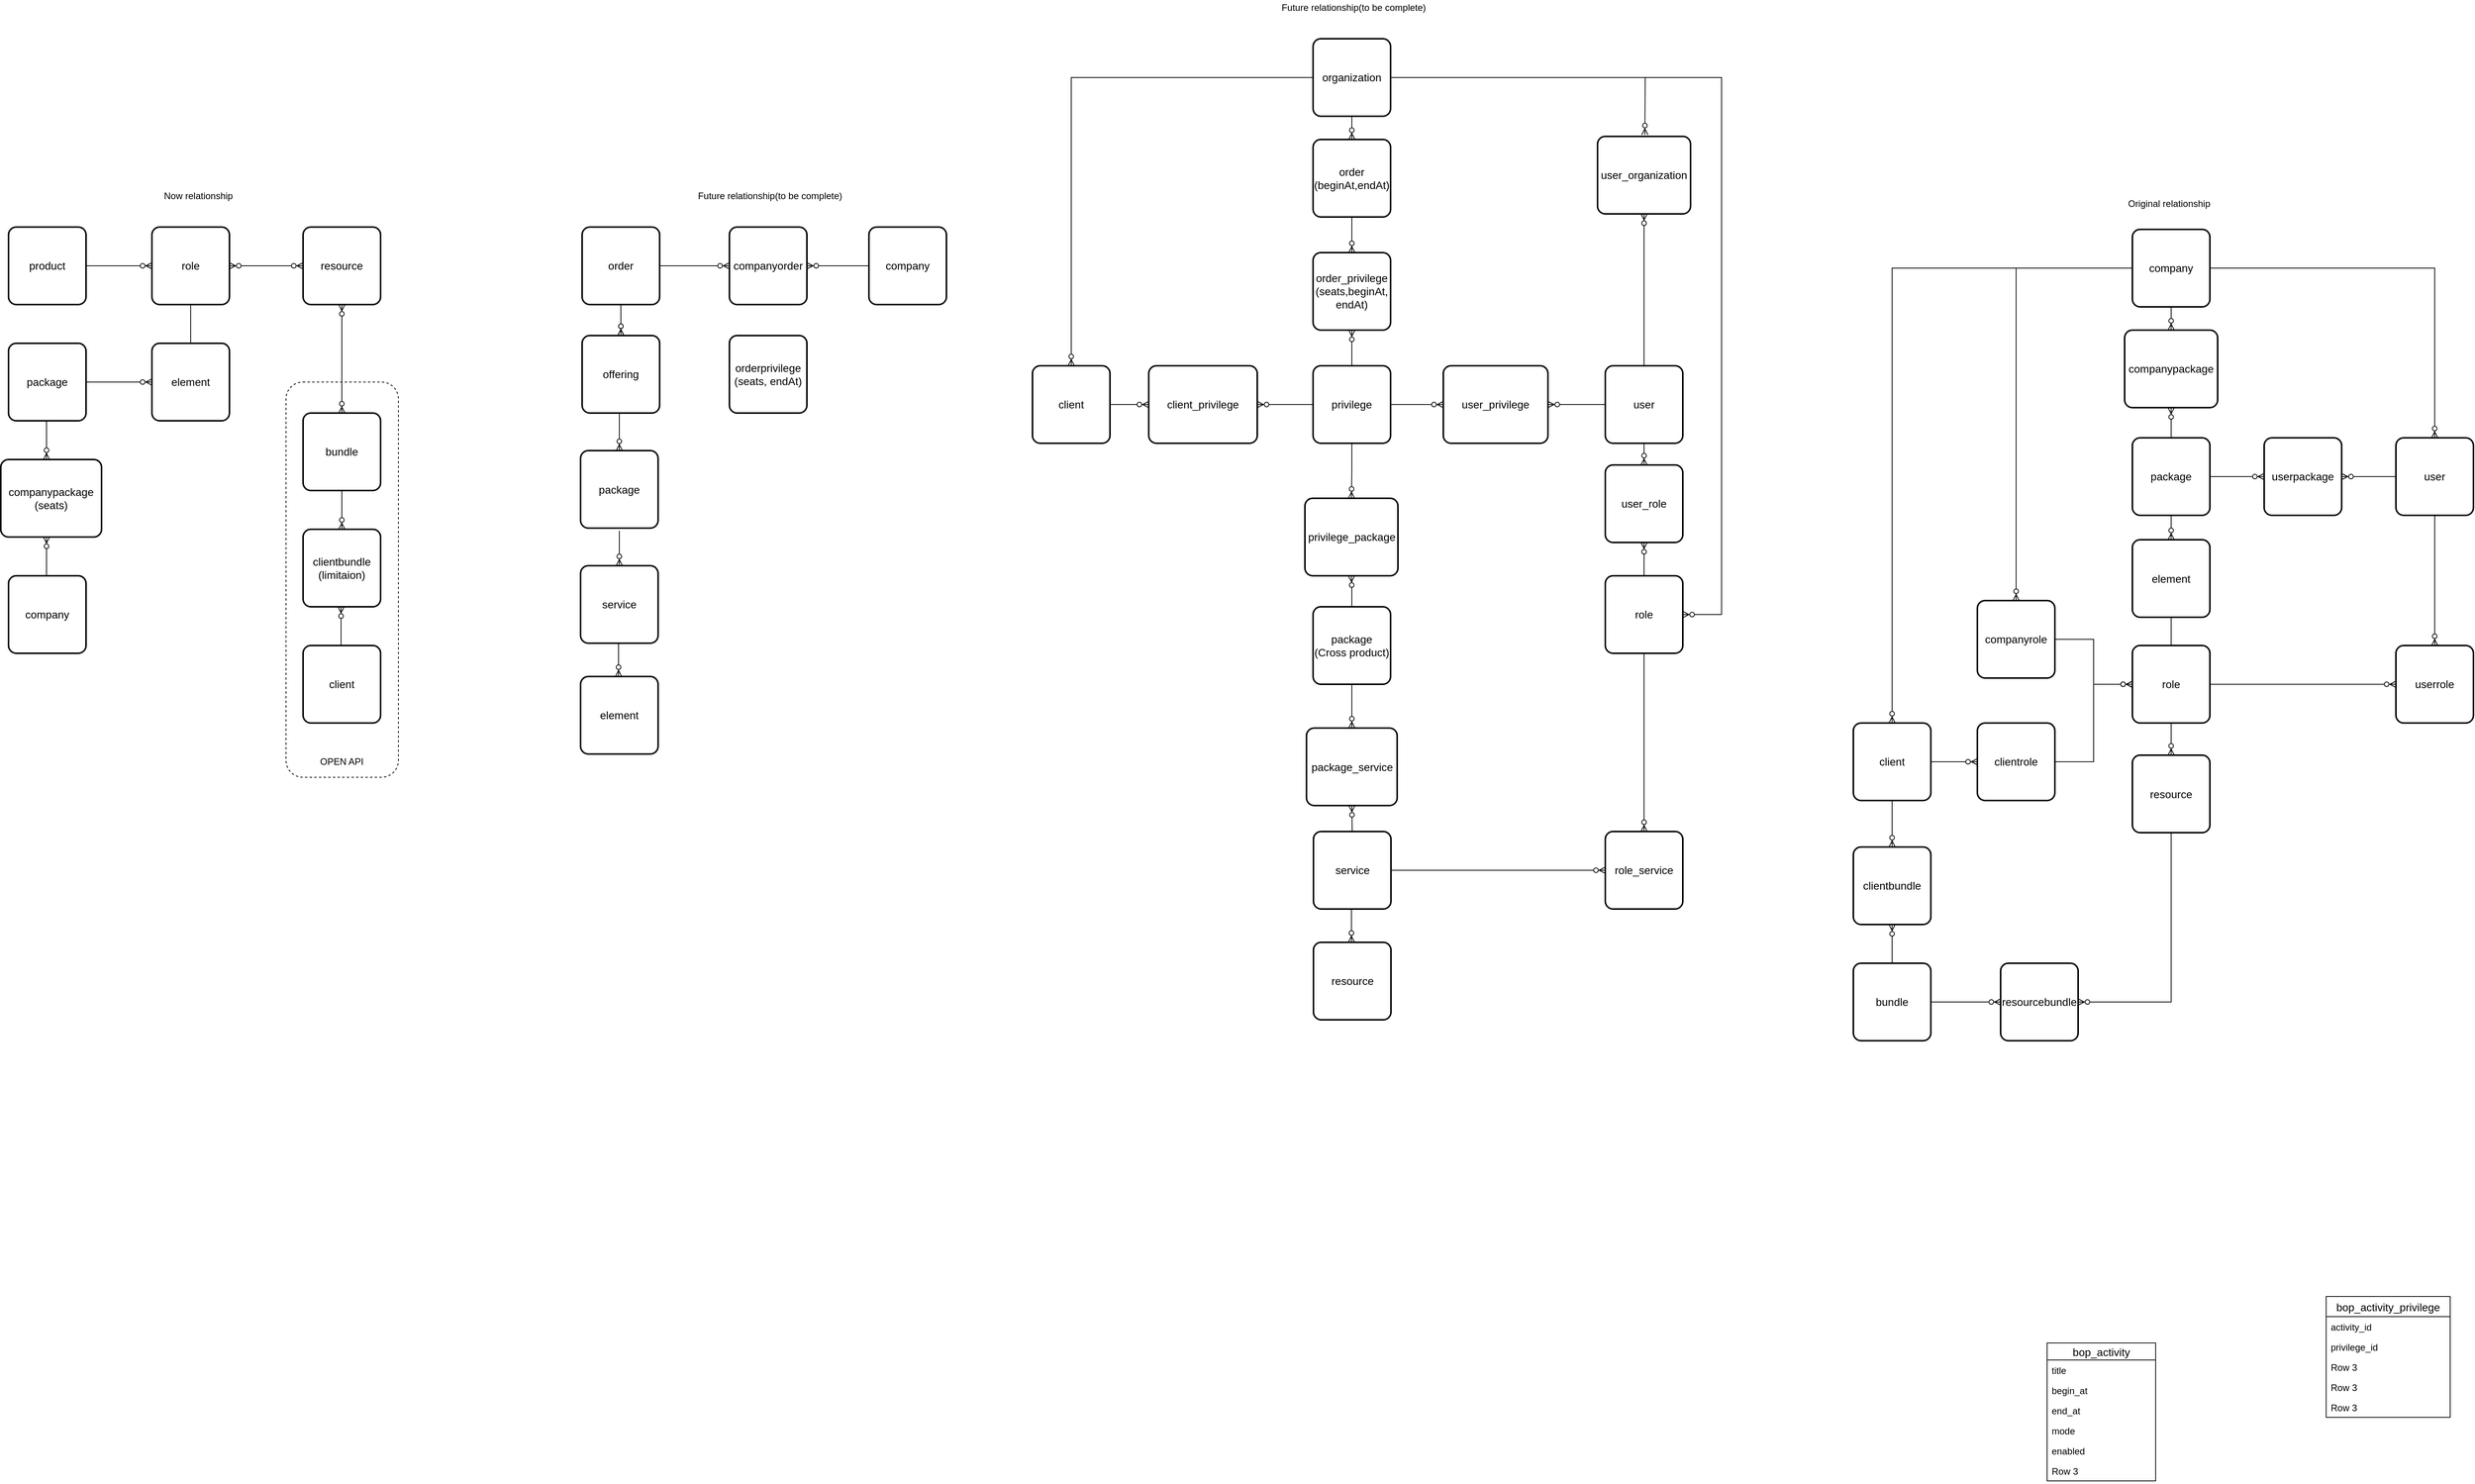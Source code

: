 <mxfile version="13.1.12" type="github">
  <diagram id="8rNjCtrvhXQfWSVZfF7X" name="Page-1">
    <mxGraphModel dx="1319" dy="1915" grid="1" gridSize="10" guides="1" tooltips="1" connect="1" arrows="1" fold="1" page="1" pageScale="1" pageWidth="850" pageHeight="1100" math="0" shadow="0">
      <root>
        <mxCell id="0" />
        <mxCell id="1" parent="0" />
        <mxCell id="m2EdKk_1sG6vqFNajFpE-1" value="product" style="strokeWidth=2;rounded=1;arcSize=10;whiteSpace=wrap;html=1;align=center;fontSize=14;" parent="1" vertex="1">
          <mxGeometry x="240" y="130" width="100" height="100" as="geometry" />
        </mxCell>
        <mxCell id="m2EdKk_1sG6vqFNajFpE-2" value="role" style="strokeWidth=2;rounded=1;arcSize=10;whiteSpace=wrap;html=1;align=center;fontSize=14;" parent="1" vertex="1">
          <mxGeometry x="425" y="130" width="100" height="100" as="geometry" />
        </mxCell>
        <mxCell id="m2EdKk_1sG6vqFNajFpE-3" value="resource" style="strokeWidth=2;rounded=1;arcSize=10;whiteSpace=wrap;html=1;align=center;fontSize=14;" parent="1" vertex="1">
          <mxGeometry x="620" y="130" width="100" height="100" as="geometry" />
        </mxCell>
        <mxCell id="m2EdKk_1sG6vqFNajFpE-4" value="package" style="strokeWidth=2;rounded=1;arcSize=10;whiteSpace=wrap;html=1;align=center;fontSize=14;" parent="1" vertex="1">
          <mxGeometry x="240" y="280" width="100" height="100" as="geometry" />
        </mxCell>
        <mxCell id="m2EdKk_1sG6vqFNajFpE-5" value="element" style="strokeWidth=2;rounded=1;arcSize=10;whiteSpace=wrap;html=1;align=center;fontSize=14;" parent="1" vertex="1">
          <mxGeometry x="425" y="280" width="100" height="100" as="geometry" />
        </mxCell>
        <mxCell id="m2EdKk_1sG6vqFNajFpE-7" value="" style="edgeStyle=entityRelationEdgeStyle;fontSize=12;html=1;endArrow=ERzeroToMany;endFill=1;exitX=1;exitY=0.5;exitDx=0;exitDy=0;entryX=0;entryY=0.5;entryDx=0;entryDy=0;" parent="1" source="m2EdKk_1sG6vqFNajFpE-1" target="m2EdKk_1sG6vqFNajFpE-2" edge="1">
          <mxGeometry width="100" height="100" relative="1" as="geometry">
            <mxPoint x="350" y="320" as="sourcePoint" />
            <mxPoint x="450" y="220" as="targetPoint" />
          </mxGeometry>
        </mxCell>
        <mxCell id="m2EdKk_1sG6vqFNajFpE-9" value="" style="edgeStyle=entityRelationEdgeStyle;fontSize=12;html=1;endArrow=ERzeroToMany;endFill=1;startArrow=ERzeroToMany;entryX=0;entryY=0.5;entryDx=0;entryDy=0;exitX=1;exitY=0.5;exitDx=0;exitDy=0;" parent="1" source="m2EdKk_1sG6vqFNajFpE-2" target="m2EdKk_1sG6vqFNajFpE-3" edge="1">
          <mxGeometry width="100" height="100" relative="1" as="geometry">
            <mxPoint x="500" y="250" as="sourcePoint" />
            <mxPoint x="600" y="150" as="targetPoint" />
          </mxGeometry>
        </mxCell>
        <mxCell id="m2EdKk_1sG6vqFNajFpE-11" value="" style="endArrow=none;html=1;entryX=0.5;entryY=1;entryDx=0;entryDy=0;exitX=0.5;exitY=0;exitDx=0;exitDy=0;" parent="1" source="m2EdKk_1sG6vqFNajFpE-5" target="m2EdKk_1sG6vqFNajFpE-2" edge="1">
          <mxGeometry width="50" height="50" relative="1" as="geometry">
            <mxPoint x="510" y="590" as="sourcePoint" />
            <mxPoint x="560" y="540" as="targetPoint" />
          </mxGeometry>
        </mxCell>
        <mxCell id="m2EdKk_1sG6vqFNajFpE-12" value="" style="edgeStyle=entityRelationEdgeStyle;fontSize=12;html=1;endArrow=ERzeroToMany;endFill=1;entryX=0;entryY=0.5;entryDx=0;entryDy=0;" parent="1" source="m2EdKk_1sG6vqFNajFpE-4" target="m2EdKk_1sG6vqFNajFpE-5" edge="1">
          <mxGeometry width="100" height="100" relative="1" as="geometry">
            <mxPoint x="240" y="500" as="sourcePoint" />
            <mxPoint x="340" y="400" as="targetPoint" />
          </mxGeometry>
        </mxCell>
        <mxCell id="m2EdKk_1sG6vqFNajFpE-13" value="bundle" style="strokeWidth=2;rounded=1;arcSize=10;whiteSpace=wrap;html=1;align=center;fontSize=14;" parent="1" vertex="1">
          <mxGeometry x="620" y="370" width="100" height="100" as="geometry" />
        </mxCell>
        <mxCell id="m2EdKk_1sG6vqFNajFpE-15" value="clientbundle&lt;br&gt;(limitaion)" style="strokeWidth=2;rounded=1;arcSize=10;whiteSpace=wrap;html=1;align=center;fontSize=14;" parent="1" vertex="1">
          <mxGeometry x="620" y="520" width="100" height="100" as="geometry" />
        </mxCell>
        <mxCell id="m2EdKk_1sG6vqFNajFpE-17" value="" style="endArrow=ERzeroToMany;startArrow=ERzeroToMany;endFill=1;startFill=1;html=1;strokeColor=#000000;exitX=0.5;exitY=1;exitDx=0;exitDy=0;entryX=0.5;entryY=0;entryDx=0;entryDy=0;" parent="1" source="m2EdKk_1sG6vqFNajFpE-3" target="m2EdKk_1sG6vqFNajFpE-13" edge="1">
          <mxGeometry width="160" relative="1" as="geometry">
            <mxPoint x="730" y="230" as="sourcePoint" />
            <mxPoint x="780" y="300" as="targetPoint" />
          </mxGeometry>
        </mxCell>
        <mxCell id="m2EdKk_1sG6vqFNajFpE-18" value="" style="endArrow=ERzeroToMany;startArrow=none;endFill=1;startFill=0;html=1;strokeColor=#000000;exitX=0.5;exitY=1;exitDx=0;exitDy=0;entryX=0.5;entryY=0;entryDx=0;entryDy=0;" parent="1" edge="1">
          <mxGeometry width="160" relative="1" as="geometry">
            <mxPoint x="670" y="470" as="sourcePoint" />
            <mxPoint x="670" y="520" as="targetPoint" />
          </mxGeometry>
        </mxCell>
        <mxCell id="m2EdKk_1sG6vqFNajFpE-19" value="client" style="strokeWidth=2;rounded=1;arcSize=10;whiteSpace=wrap;html=1;align=center;fontSize=14;" parent="1" vertex="1">
          <mxGeometry x="620" y="670" width="100" height="100" as="geometry" />
        </mxCell>
        <mxCell id="m2EdKk_1sG6vqFNajFpE-21" value="" style="endArrow=none;startArrow=ERzeroToMany;endFill=0;startFill=1;html=1;strokeColor=#000000;exitX=0.5;exitY=1;exitDx=0;exitDy=0;entryX=0.5;entryY=0;entryDx=0;entryDy=0;" parent="1" edge="1">
          <mxGeometry width="160" relative="1" as="geometry">
            <mxPoint x="669" y="620" as="sourcePoint" />
            <mxPoint x="669" y="670" as="targetPoint" />
          </mxGeometry>
        </mxCell>
        <mxCell id="m2EdKk_1sG6vqFNajFpE-22" value="company&lt;br&gt;" style="strokeWidth=2;rounded=1;arcSize=10;whiteSpace=wrap;html=1;align=center;fontSize=14;" parent="1" vertex="1">
          <mxGeometry x="240" y="580" width="100" height="100" as="geometry" />
        </mxCell>
        <mxCell id="m2EdKk_1sG6vqFNajFpE-23" value="companypackage&lt;br&gt;(seats)" style="strokeWidth=2;rounded=1;arcSize=10;whiteSpace=wrap;html=1;align=center;fontSize=14;" parent="1" vertex="1">
          <mxGeometry x="230" y="430" width="130" height="100" as="geometry" />
        </mxCell>
        <mxCell id="m2EdKk_1sG6vqFNajFpE-27" value="" style="endArrow=ERzeroToMany;startArrow=none;endFill=1;startFill=0;html=1;strokeColor=#000000;exitX=0.5;exitY=1;exitDx=0;exitDy=0;entryX=0.5;entryY=0;entryDx=0;entryDy=0;" parent="1" edge="1">
          <mxGeometry width="160" relative="1" as="geometry">
            <mxPoint x="289" y="380" as="sourcePoint" />
            <mxPoint x="289" y="430" as="targetPoint" />
          </mxGeometry>
        </mxCell>
        <mxCell id="m2EdKk_1sG6vqFNajFpE-28" value="" style="endArrow=none;startArrow=ERzeroToMany;endFill=0;startFill=1;html=1;strokeColor=#000000;exitX=0.5;exitY=1;exitDx=0;exitDy=0;entryX=0.5;entryY=0;entryDx=0;entryDy=0;" parent="1" edge="1">
          <mxGeometry width="160" relative="1" as="geometry">
            <mxPoint x="289" y="530" as="sourcePoint" />
            <mxPoint x="289" y="580" as="targetPoint" />
          </mxGeometry>
        </mxCell>
        <mxCell id="m2EdKk_1sG6vqFNajFpE-29" value="" style="rounded=1;whiteSpace=wrap;html=1;dashed=1;fillColor=none;" parent="1" vertex="1">
          <mxGeometry x="598" y="330" width="145" height="510" as="geometry" />
        </mxCell>
        <mxCell id="m2EdKk_1sG6vqFNajFpE-30" value="OPEN API" style="text;html=1;strokeColor=none;fillColor=none;align=center;verticalAlign=middle;whiteSpace=wrap;rounded=0;dashed=1;" parent="1" vertex="1">
          <mxGeometry x="630" y="810" width="80" height="20" as="geometry" />
        </mxCell>
        <mxCell id="m2EdKk_1sG6vqFNajFpE-31" value="order" style="strokeWidth=2;rounded=1;arcSize=10;whiteSpace=wrap;html=1;align=center;fontSize=14;fillColor=none;" parent="1" vertex="1">
          <mxGeometry x="980" y="130" width="100" height="100" as="geometry" />
        </mxCell>
        <mxCell id="m2EdKk_1sG6vqFNajFpE-39" value="" style="edgeStyle=orthogonalEdgeStyle;rounded=1;orthogonalLoop=1;jettySize=auto;html=1;startArrow=ERzeroToMany;startFill=1;endArrow=none;endFill=0;targetPerimeterSpacing=0;strokeColor=#000000;" parent="1" source="m2EdKk_1sG6vqFNajFpE-32" target="m2EdKk_1sG6vqFNajFpE-31" edge="1">
          <mxGeometry relative="1" as="geometry" />
        </mxCell>
        <mxCell id="m2EdKk_1sG6vqFNajFpE-32" value="offering" style="strokeWidth=2;rounded=1;arcSize=10;whiteSpace=wrap;html=1;align=center;fontSize=14;fillColor=none;" parent="1" vertex="1">
          <mxGeometry x="980" y="270" width="100" height="100" as="geometry" />
        </mxCell>
        <mxCell id="m2EdKk_1sG6vqFNajFpE-33" value="package" style="strokeWidth=2;rounded=1;arcSize=10;whiteSpace=wrap;html=1;align=center;fontSize=14;fillColor=none;" parent="1" vertex="1">
          <mxGeometry x="978" y="418.5" width="100" height="100" as="geometry" />
        </mxCell>
        <mxCell id="m2EdKk_1sG6vqFNajFpE-34" value="service" style="strokeWidth=2;rounded=1;arcSize=10;whiteSpace=wrap;html=1;align=center;fontSize=14;fillColor=none;" parent="1" vertex="1">
          <mxGeometry x="978" y="567" width="100" height="100" as="geometry" />
        </mxCell>
        <mxCell id="m2EdKk_1sG6vqFNajFpE-35" value="element" style="strokeWidth=2;rounded=1;arcSize=10;whiteSpace=wrap;html=1;align=center;fontSize=14;fillColor=none;" parent="1" vertex="1">
          <mxGeometry x="978" y="710" width="100" height="100" as="geometry" />
        </mxCell>
        <mxCell id="m2EdKk_1sG6vqFNajFpE-38" value="" style="endArrow=ERzeroToMany;startArrow=none;endFill=1;startFill=0;html=1;strokeColor=#000000;exitX=0.5;exitY=1;exitDx=0;exitDy=0;" parent="1" edge="1">
          <mxGeometry width="160" relative="1" as="geometry">
            <mxPoint x="1030" y="230" as="sourcePoint" />
            <mxPoint x="1030" y="270" as="targetPoint" />
          </mxGeometry>
        </mxCell>
        <mxCell id="m2EdKk_1sG6vqFNajFpE-42" value="" style="endArrow=ERzeroToMany;startArrow=none;endFill=1;startFill=0;html=1;strokeColor=#000000;entryX=0.5;entryY=0;entryDx=0;entryDy=0;" parent="1" target="m2EdKk_1sG6vqFNajFpE-34" edge="1">
          <mxGeometry width="160" relative="1" as="geometry">
            <mxPoint x="1028" y="522" as="sourcePoint" />
            <mxPoint x="1027" y="562" as="targetPoint" />
          </mxGeometry>
        </mxCell>
        <mxCell id="m2EdKk_1sG6vqFNajFpE-43" value="" style="endArrow=ERzeroToMany;startArrow=none;endFill=1;startFill=0;html=1;strokeColor=#000000;exitX=0.5;exitY=1;exitDx=0;exitDy=0;" parent="1" edge="1">
          <mxGeometry width="160" relative="1" as="geometry">
            <mxPoint x="1027" y="667" as="sourcePoint" />
            <mxPoint x="1027" y="710" as="targetPoint" />
          </mxGeometry>
        </mxCell>
        <mxCell id="m2EdKk_1sG6vqFNajFpE-45" value="" style="endArrow=ERzeroToMany;startArrow=none;endFill=1;startFill=0;html=1;strokeColor=#000000;entryX=0.5;entryY=0;entryDx=0;entryDy=0;" parent="1" target="m2EdKk_1sG6vqFNajFpE-33" edge="1">
          <mxGeometry width="160" relative="1" as="geometry">
            <mxPoint x="1028" y="370" as="sourcePoint" />
            <mxPoint x="1028" y="413" as="targetPoint" />
          </mxGeometry>
        </mxCell>
        <mxCell id="m2EdKk_1sG6vqFNajFpE-48" value="companyorder" style="strokeWidth=2;rounded=1;arcSize=10;whiteSpace=wrap;html=1;align=center;fontSize=14;fillColor=none;" parent="1" vertex="1">
          <mxGeometry x="1170" y="130" width="100" height="100" as="geometry" />
        </mxCell>
        <mxCell id="m2EdKk_1sG6vqFNajFpE-49" value="company" style="strokeWidth=2;rounded=1;arcSize=10;whiteSpace=wrap;html=1;align=center;fontSize=14;fillColor=none;" parent="1" vertex="1">
          <mxGeometry x="1350" y="130" width="100" height="100" as="geometry" />
        </mxCell>
        <mxCell id="m2EdKk_1sG6vqFNajFpE-50" value="" style="endArrow=ERzeroToMany;startArrow=none;endFill=1;startFill=0;html=1;strokeColor=#000000;exitX=1;exitY=0.5;exitDx=0;exitDy=0;entryX=0;entryY=0.5;entryDx=0;entryDy=0;" parent="1" source="m2EdKk_1sG6vqFNajFpE-31" target="m2EdKk_1sG6vqFNajFpE-48" edge="1">
          <mxGeometry width="160" relative="1" as="geometry">
            <mxPoint x="1341" y="320" as="sourcePoint" />
            <mxPoint x="1110" y="492" as="targetPoint" />
          </mxGeometry>
        </mxCell>
        <mxCell id="m2EdKk_1sG6vqFNajFpE-51" value="" style="endArrow=ERzeroToMany;startArrow=none;endFill=1;startFill=0;html=1;strokeColor=#000000;exitX=0;exitY=0.5;exitDx=0;exitDy=0;entryX=1;entryY=0.5;entryDx=0;entryDy=0;" parent="1" source="m2EdKk_1sG6vqFNajFpE-49" target="m2EdKk_1sG6vqFNajFpE-48" edge="1">
          <mxGeometry width="160" relative="1" as="geometry">
            <mxPoint x="1290" y="459.5" as="sourcePoint" />
            <mxPoint x="1380" y="459.5" as="targetPoint" />
          </mxGeometry>
        </mxCell>
        <mxCell id="m2EdKk_1sG6vqFNajFpE-52" value="Now relationship" style="text;html=1;strokeColor=none;fillColor=none;align=center;verticalAlign=middle;whiteSpace=wrap;rounded=0;" parent="1" vertex="1">
          <mxGeometry x="420" y="80" width="130" height="20" as="geometry" />
        </mxCell>
        <mxCell id="m2EdKk_1sG6vqFNajFpE-53" value="Future relationship(to be complete)" style="text;html=1;strokeColor=none;fillColor=none;align=center;verticalAlign=middle;whiteSpace=wrap;rounded=0;" parent="1" vertex="1">
          <mxGeometry x="1105" y="80" width="235" height="20" as="geometry" />
        </mxCell>
        <mxCell id="A9rB61Dz418jgx0-4OUK-3" style="edgeStyle=orthogonalEdgeStyle;rounded=0;orthogonalLoop=1;jettySize=auto;html=1;exitX=0.5;exitY=1;exitDx=0;exitDy=0;entryX=0.5;entryY=0;entryDx=0;entryDy=0;endArrow=ERzeroToMany;endFill=1;" parent="1" source="nTx4LBWtkfxXUajb-I4Q-1" target="A9rB61Dz418jgx0-4OUK-1" edge="1">
          <mxGeometry relative="1" as="geometry" />
        </mxCell>
        <mxCell id="nTx4LBWtkfxXUajb-I4Q-1" value="order&lt;br&gt;(beginAt,endAt)" style="strokeWidth=2;rounded=1;arcSize=10;whiteSpace=wrap;html=1;align=center;fontSize=14;fillColor=none;" parent="1" vertex="1">
          <mxGeometry x="1923" y="17" width="100" height="100" as="geometry" />
        </mxCell>
        <mxCell id="nTx4LBWtkfxXUajb-I4Q-108" style="edgeStyle=orthogonalEdgeStyle;rounded=0;orthogonalLoop=1;jettySize=auto;html=1;exitX=0.5;exitY=1;exitDx=0;exitDy=0;entryX=0.5;entryY=0;entryDx=0;entryDy=0;startArrow=none;startFill=0;endArrow=ERzeroToMany;endFill=1;" parent="1" source="nTx4LBWtkfxXUajb-I4Q-4" target="nTx4LBWtkfxXUajb-I4Q-107" edge="1">
          <mxGeometry relative="1" as="geometry" />
        </mxCell>
        <mxCell id="QVCSUbapaMseon203eYd-3" style="edgeStyle=orthogonalEdgeStyle;rounded=0;orthogonalLoop=1;jettySize=auto;html=1;exitX=0.5;exitY=0;exitDx=0;exitDy=0;entryX=0.5;entryY=1;entryDx=0;entryDy=0;endArrow=ERzeroToMany;endFill=1;" parent="1" source="nTx4LBWtkfxXUajb-I4Q-4" target="QVCSUbapaMseon203eYd-1" edge="1">
          <mxGeometry relative="1" as="geometry" />
        </mxCell>
        <mxCell id="nTx4LBWtkfxXUajb-I4Q-4" value="package&lt;br&gt;(Cross product)" style="strokeWidth=2;rounded=1;arcSize=10;whiteSpace=wrap;html=1;align=center;fontSize=14;fillColor=none;" parent="1" vertex="1">
          <mxGeometry x="1923" y="620" width="100" height="100" as="geometry" />
        </mxCell>
        <mxCell id="nTx4LBWtkfxXUajb-I4Q-98" style="edgeStyle=orthogonalEdgeStyle;rounded=0;orthogonalLoop=1;jettySize=auto;html=1;exitX=1;exitY=0.5;exitDx=0;exitDy=0;entryX=0;entryY=0.5;entryDx=0;entryDy=0;startArrow=none;startFill=0;endArrow=ERzeroToMany;endFill=1;" parent="1" source="nTx4LBWtkfxXUajb-I4Q-5" target="nTx4LBWtkfxXUajb-I4Q-95" edge="1">
          <mxGeometry relative="1" as="geometry" />
        </mxCell>
        <mxCell id="nTx4LBWtkfxXUajb-I4Q-109" style="edgeStyle=orthogonalEdgeStyle;rounded=0;orthogonalLoop=1;jettySize=auto;html=1;exitX=0.5;exitY=0;exitDx=0;exitDy=0;entryX=0.5;entryY=1;entryDx=0;entryDy=0;startArrow=none;startFill=0;endArrow=ERzeroToMany;endFill=1;" parent="1" source="nTx4LBWtkfxXUajb-I4Q-5" target="nTx4LBWtkfxXUajb-I4Q-107" edge="1">
          <mxGeometry relative="1" as="geometry" />
        </mxCell>
        <mxCell id="nTx4LBWtkfxXUajb-I4Q-5" value="service" style="strokeWidth=2;rounded=1;arcSize=10;whiteSpace=wrap;html=1;align=center;fontSize=14;fillColor=none;" parent="1" vertex="1">
          <mxGeometry x="1923.5" y="910" width="100" height="100" as="geometry" />
        </mxCell>
        <mxCell id="nTx4LBWtkfxXUajb-I4Q-6" value="resource" style="strokeWidth=2;rounded=1;arcSize=10;whiteSpace=wrap;html=1;align=center;fontSize=14;fillColor=none;" parent="1" vertex="1">
          <mxGeometry x="1923.5" y="1053" width="100" height="100" as="geometry" />
        </mxCell>
        <mxCell id="nTx4LBWtkfxXUajb-I4Q-9" value="" style="endArrow=ERzeroToMany;startArrow=none;endFill=1;startFill=0;html=1;strokeColor=#000000;exitX=0.5;exitY=1;exitDx=0;exitDy=0;" parent="1" edge="1">
          <mxGeometry width="160" relative="1" as="geometry">
            <mxPoint x="1972.5" y="1010" as="sourcePoint" />
            <mxPoint x="1972.5" y="1053" as="targetPoint" />
          </mxGeometry>
        </mxCell>
        <mxCell id="nTx4LBWtkfxXUajb-I4Q-117" style="edgeStyle=orthogonalEdgeStyle;rounded=0;orthogonalLoop=1;jettySize=auto;html=1;exitX=1;exitY=0.5;exitDx=0;exitDy=0;startArrow=none;startFill=0;endArrow=ERzeroToMany;endFill=1;" parent="1" source="nTx4LBWtkfxXUajb-I4Q-12" edge="1">
          <mxGeometry relative="1" as="geometry">
            <mxPoint x="2351" y="11" as="targetPoint" />
          </mxGeometry>
        </mxCell>
        <mxCell id="nTx4LBWtkfxXUajb-I4Q-118" style="edgeStyle=orthogonalEdgeStyle;rounded=0;orthogonalLoop=1;jettySize=auto;html=1;exitX=1;exitY=0.5;exitDx=0;exitDy=0;entryX=1;entryY=0.5;entryDx=0;entryDy=0;startArrow=none;startFill=0;endArrow=ERzeroToMany;endFill=1;" parent="1" source="nTx4LBWtkfxXUajb-I4Q-12" target="nTx4LBWtkfxXUajb-I4Q-39" edge="1">
          <mxGeometry relative="1" as="geometry">
            <Array as="points">
              <mxPoint x="2450" y="-63" />
              <mxPoint x="2450" y="630" />
            </Array>
          </mxGeometry>
        </mxCell>
        <mxCell id="nTx4LBWtkfxXUajb-I4Q-12" value="organization" style="strokeWidth=2;rounded=1;arcSize=10;whiteSpace=wrap;html=1;align=center;fontSize=14;fillColor=none;" parent="1" vertex="1">
          <mxGeometry x="1923" y="-113" width="100" height="100" as="geometry" />
        </mxCell>
        <mxCell id="nTx4LBWtkfxXUajb-I4Q-15" value="Future relationship(to be complete)" style="text;html=1;strokeColor=none;fillColor=none;align=center;verticalAlign=middle;whiteSpace=wrap;rounded=0;" parent="1" vertex="1">
          <mxGeometry x="1857.5" y="-163" width="235" height="20" as="geometry" />
        </mxCell>
        <mxCell id="nTx4LBWtkfxXUajb-I4Q-16" value="" style="endArrow=ERzeroToMany;startArrow=none;endFill=1;startFill=0;html=1;strokeColor=#000000;exitX=0.5;exitY=1;exitDx=0;exitDy=0;entryX=0.5;entryY=0;entryDx=0;entryDy=0;" parent="1" source="nTx4LBWtkfxXUajb-I4Q-12" target="nTx4LBWtkfxXUajb-I4Q-1" edge="1">
          <mxGeometry width="160" relative="1" as="geometry">
            <mxPoint x="1970" y="97" as="sourcePoint" />
            <mxPoint x="1970" y="157" as="targetPoint" />
          </mxGeometry>
        </mxCell>
        <mxCell id="nTx4LBWtkfxXUajb-I4Q-22" value="user" style="strokeWidth=2;rounded=1;arcSize=10;whiteSpace=wrap;html=1;align=center;fontSize=14;fillColor=none;" parent="1" vertex="1">
          <mxGeometry x="2300" y="309" width="100" height="100" as="geometry" />
        </mxCell>
        <mxCell id="nTx4LBWtkfxXUajb-I4Q-28" style="edgeStyle=orthogonalEdgeStyle;rounded=0;orthogonalLoop=1;jettySize=auto;html=1;exitX=1;exitY=0.5;exitDx=0;exitDy=0;startArrow=ERzeroToMany;startFill=1;endArrow=none;endFill=0;" parent="1" source="nTx4LBWtkfxXUajb-I4Q-23" target="nTx4LBWtkfxXUajb-I4Q-22" edge="1">
          <mxGeometry relative="1" as="geometry" />
        </mxCell>
        <mxCell id="nTx4LBWtkfxXUajb-I4Q-23" value="user_privilege" style="strokeWidth=2;rounded=1;arcSize=10;whiteSpace=wrap;html=1;align=center;fontSize=14;fillColor=none;" parent="1" vertex="1">
          <mxGeometry x="2091" y="309" width="135" height="100" as="geometry" />
        </mxCell>
        <mxCell id="nTx4LBWtkfxXUajb-I4Q-33" style="edgeStyle=orthogonalEdgeStyle;rounded=0;orthogonalLoop=1;jettySize=auto;html=1;exitX=0.5;exitY=1;exitDx=0;exitDy=0;entryX=0.5;entryY=0;entryDx=0;entryDy=0;startArrow=ERzeroToMany;startFill=1;endArrow=none;endFill=0;" parent="1" source="nTx4LBWtkfxXUajb-I4Q-29" target="nTx4LBWtkfxXUajb-I4Q-22" edge="1">
          <mxGeometry relative="1" as="geometry" />
        </mxCell>
        <mxCell id="nTx4LBWtkfxXUajb-I4Q-29" value="user_organization" style="strokeWidth=2;rounded=1;arcSize=10;whiteSpace=wrap;html=1;align=center;fontSize=14;fillColor=none;" parent="1" vertex="1">
          <mxGeometry x="2290" y="13" width="120" height="100" as="geometry" />
        </mxCell>
        <mxCell id="nTx4LBWtkfxXUajb-I4Q-34" style="edgeStyle=orthogonalEdgeStyle;rounded=0;orthogonalLoop=1;jettySize=auto;html=1;exitX=0.5;exitY=0;exitDx=0;exitDy=0;entryX=0;entryY=0.5;entryDx=0;entryDy=0;startArrow=ERzeroToMany;startFill=1;endArrow=none;endFill=0;" parent="1" source="nTx4LBWtkfxXUajb-I4Q-30" target="nTx4LBWtkfxXUajb-I4Q-12" edge="1">
          <mxGeometry relative="1" as="geometry" />
        </mxCell>
        <mxCell id="nTx4LBWtkfxXUajb-I4Q-30" value="client" style="strokeWidth=2;rounded=1;arcSize=10;whiteSpace=wrap;html=1;align=center;fontSize=14;fillColor=none;" parent="1" vertex="1">
          <mxGeometry x="1561" y="309" width="100" height="100" as="geometry" />
        </mxCell>
        <mxCell id="nTx4LBWtkfxXUajb-I4Q-37" style="edgeStyle=orthogonalEdgeStyle;rounded=0;orthogonalLoop=1;jettySize=auto;html=1;exitX=0;exitY=0.5;exitDx=0;exitDy=0;entryX=1;entryY=0.5;entryDx=0;entryDy=0;startArrow=ERzeroToMany;startFill=1;endArrow=none;endFill=0;" parent="1" source="nTx4LBWtkfxXUajb-I4Q-35" target="nTx4LBWtkfxXUajb-I4Q-30" edge="1">
          <mxGeometry relative="1" as="geometry" />
        </mxCell>
        <mxCell id="nTx4LBWtkfxXUajb-I4Q-35" value="client_privilege" style="strokeWidth=2;rounded=1;arcSize=10;whiteSpace=wrap;html=1;align=center;fontSize=14;fillColor=none;" parent="1" vertex="1">
          <mxGeometry x="1711" y="309" width="140" height="100" as="geometry" />
        </mxCell>
        <mxCell id="nTx4LBWtkfxXUajb-I4Q-99" style="edgeStyle=orthogonalEdgeStyle;rounded=0;orthogonalLoop=1;jettySize=auto;html=1;exitX=0.5;exitY=1;exitDx=0;exitDy=0;entryX=0.5;entryY=0;entryDx=0;entryDy=0;startArrow=none;startFill=0;endArrow=ERzeroToMany;endFill=1;" parent="1" source="nTx4LBWtkfxXUajb-I4Q-39" target="nTx4LBWtkfxXUajb-I4Q-95" edge="1">
          <mxGeometry relative="1" as="geometry" />
        </mxCell>
        <mxCell id="nTx4LBWtkfxXUajb-I4Q-39" value="role" style="strokeWidth=2;rounded=1;arcSize=10;whiteSpace=wrap;html=1;align=center;fontSize=14;fillColor=none;" parent="1" vertex="1">
          <mxGeometry x="2300" y="580" width="100" height="100" as="geometry" />
        </mxCell>
        <mxCell id="nTx4LBWtkfxXUajb-I4Q-45" style="edgeStyle=orthogonalEdgeStyle;rounded=0;orthogonalLoop=1;jettySize=auto;html=1;exitX=0.5;exitY=0;exitDx=0;exitDy=0;entryX=0.5;entryY=1;entryDx=0;entryDy=0;startArrow=ERzeroToMany;startFill=1;endArrow=none;endFill=0;" parent="1" source="nTx4LBWtkfxXUajb-I4Q-41" target="nTx4LBWtkfxXUajb-I4Q-22" edge="1">
          <mxGeometry relative="1" as="geometry" />
        </mxCell>
        <mxCell id="nTx4LBWtkfxXUajb-I4Q-46" style="edgeStyle=orthogonalEdgeStyle;rounded=0;orthogonalLoop=1;jettySize=auto;html=1;exitX=0.5;exitY=1;exitDx=0;exitDy=0;startArrow=ERzeroToMany;startFill=1;endArrow=none;endFill=0;" parent="1" source="nTx4LBWtkfxXUajb-I4Q-41" target="nTx4LBWtkfxXUajb-I4Q-39" edge="1">
          <mxGeometry relative="1" as="geometry" />
        </mxCell>
        <mxCell id="nTx4LBWtkfxXUajb-I4Q-41" value="user_role" style="strokeWidth=2;rounded=1;arcSize=10;whiteSpace=wrap;html=1;align=center;fontSize=14;fillColor=none;" parent="1" vertex="1">
          <mxGeometry x="2300" y="437" width="100" height="100" as="geometry" />
        </mxCell>
        <mxCell id="nTx4LBWtkfxXUajb-I4Q-48" value="orderprivilege&lt;br&gt;(seats, endAt)" style="strokeWidth=2;rounded=1;arcSize=10;whiteSpace=wrap;html=1;align=center;fontSize=14;fillColor=none;" parent="1" vertex="1">
          <mxGeometry x="1170" y="270" width="100" height="100" as="geometry" />
        </mxCell>
        <mxCell id="nTx4LBWtkfxXUajb-I4Q-58" style="edgeStyle=orthogonalEdgeStyle;rounded=0;orthogonalLoop=1;jettySize=auto;html=1;exitX=0.5;exitY=0;exitDx=0;exitDy=0;entryX=0.5;entryY=1;entryDx=0;entryDy=0;startArrow=ERzeroToMany;startFill=1;endArrow=none;endFill=0;" parent="1" source="nTx4LBWtkfxXUajb-I4Q-49" target="nTx4LBWtkfxXUajb-I4Q-50" edge="1">
          <mxGeometry relative="1" as="geometry" />
        </mxCell>
        <mxCell id="nTx4LBWtkfxXUajb-I4Q-91" style="edgeStyle=orthogonalEdgeStyle;rounded=0;orthogonalLoop=1;jettySize=auto;html=1;exitX=0.5;exitY=1;exitDx=0;exitDy=0;entryX=1;entryY=0.5;entryDx=0;entryDy=0;startArrow=none;startFill=0;endArrow=ERzeroToMany;endFill=1;" parent="1" source="nTx4LBWtkfxXUajb-I4Q-49" target="nTx4LBWtkfxXUajb-I4Q-89" edge="1">
          <mxGeometry relative="1" as="geometry" />
        </mxCell>
        <mxCell id="nTx4LBWtkfxXUajb-I4Q-49" value="resource" style="strokeWidth=2;rounded=1;arcSize=10;whiteSpace=wrap;html=1;align=center;fontSize=14;fillColor=none;" parent="1" vertex="1">
          <mxGeometry x="2980" y="811.5" width="100" height="100" as="geometry" />
        </mxCell>
        <mxCell id="nTx4LBWtkfxXUajb-I4Q-59" style="edgeStyle=orthogonalEdgeStyle;rounded=0;orthogonalLoop=1;jettySize=auto;html=1;exitX=0.5;exitY=0;exitDx=0;exitDy=0;entryX=0.5;entryY=1;entryDx=0;entryDy=0;startArrow=none;startFill=0;endArrow=none;endFill=0;" parent="1" source="nTx4LBWtkfxXUajb-I4Q-50" target="nTx4LBWtkfxXUajb-I4Q-53" edge="1">
          <mxGeometry relative="1" as="geometry" />
        </mxCell>
        <mxCell id="nTx4LBWtkfxXUajb-I4Q-72" style="edgeStyle=orthogonalEdgeStyle;rounded=0;orthogonalLoop=1;jettySize=auto;html=1;exitX=1;exitY=0.5;exitDx=0;exitDy=0;entryX=0;entryY=0.5;entryDx=0;entryDy=0;startArrow=none;startFill=0;endArrow=ERzeroToMany;endFill=1;" parent="1" source="nTx4LBWtkfxXUajb-I4Q-50" target="nTx4LBWtkfxXUajb-I4Q-67" edge="1">
          <mxGeometry relative="1" as="geometry" />
        </mxCell>
        <mxCell id="nTx4LBWtkfxXUajb-I4Q-50" value="role" style="strokeWidth=2;rounded=1;arcSize=10;whiteSpace=wrap;html=1;align=center;fontSize=14;fillColor=none;" parent="1" vertex="1">
          <mxGeometry x="2980" y="670" width="100" height="100" as="geometry" />
        </mxCell>
        <mxCell id="nTx4LBWtkfxXUajb-I4Q-61" style="edgeStyle=orthogonalEdgeStyle;rounded=0;orthogonalLoop=1;jettySize=auto;html=1;exitX=0.5;exitY=1;exitDx=0;exitDy=0;entryX=0.5;entryY=0;entryDx=0;entryDy=0;startArrow=none;startFill=0;endArrow=ERzeroToMany;endFill=1;" parent="1" source="nTx4LBWtkfxXUajb-I4Q-51" target="nTx4LBWtkfxXUajb-I4Q-56" edge="1">
          <mxGeometry relative="1" as="geometry" />
        </mxCell>
        <mxCell id="nTx4LBWtkfxXUajb-I4Q-68" style="edgeStyle=orthogonalEdgeStyle;rounded=0;orthogonalLoop=1;jettySize=auto;html=1;exitX=1;exitY=0.5;exitDx=0;exitDy=0;entryX=0.5;entryY=0;entryDx=0;entryDy=0;startArrow=none;startFill=0;endArrow=ERzeroToMany;endFill=1;" parent="1" source="nTx4LBWtkfxXUajb-I4Q-51" target="nTx4LBWtkfxXUajb-I4Q-63" edge="1">
          <mxGeometry relative="1" as="geometry" />
        </mxCell>
        <mxCell id="nTx4LBWtkfxXUajb-I4Q-73" style="edgeStyle=orthogonalEdgeStyle;rounded=0;orthogonalLoop=1;jettySize=auto;html=1;exitX=0;exitY=0.5;exitDx=0;exitDy=0;entryX=0.5;entryY=0;entryDx=0;entryDy=0;startArrow=none;startFill=0;endArrow=ERzeroToMany;endFill=1;" parent="1" source="nTx4LBWtkfxXUajb-I4Q-51" target="nTx4LBWtkfxXUajb-I4Q-66" edge="1">
          <mxGeometry relative="1" as="geometry" />
        </mxCell>
        <mxCell id="nTx4LBWtkfxXUajb-I4Q-79" style="edgeStyle=orthogonalEdgeStyle;rounded=0;orthogonalLoop=1;jettySize=auto;html=1;exitX=0;exitY=0.5;exitDx=0;exitDy=0;startArrow=none;startFill=0;endArrow=ERzeroToMany;endFill=1;" parent="1" source="nTx4LBWtkfxXUajb-I4Q-51" target="nTx4LBWtkfxXUajb-I4Q-69" edge="1">
          <mxGeometry relative="1" as="geometry" />
        </mxCell>
        <mxCell id="nTx4LBWtkfxXUajb-I4Q-51" value="company" style="strokeWidth=2;rounded=1;arcSize=10;whiteSpace=wrap;html=1;align=center;fontSize=14;fillColor=none;" parent="1" vertex="1">
          <mxGeometry x="2980" y="133" width="100" height="100" as="geometry" />
        </mxCell>
        <mxCell id="nTx4LBWtkfxXUajb-I4Q-52" value="userpackage" style="strokeWidth=2;rounded=1;arcSize=10;whiteSpace=wrap;html=1;align=center;fontSize=14;fillColor=none;" parent="1" vertex="1">
          <mxGeometry x="3150" y="402" width="100" height="100" as="geometry" />
        </mxCell>
        <mxCell id="nTx4LBWtkfxXUajb-I4Q-53" value="element" style="strokeWidth=2;rounded=1;arcSize=10;whiteSpace=wrap;html=1;align=center;fontSize=14;fillColor=none;" parent="1" vertex="1">
          <mxGeometry x="2980" y="533.5" width="100" height="100" as="geometry" />
        </mxCell>
        <mxCell id="nTx4LBWtkfxXUajb-I4Q-60" style="edgeStyle=orthogonalEdgeStyle;rounded=0;orthogonalLoop=1;jettySize=auto;html=1;exitX=0.5;exitY=1;exitDx=0;exitDy=0;entryX=0.5;entryY=0;entryDx=0;entryDy=0;startArrow=none;startFill=0;endArrow=ERzeroToMany;endFill=1;" parent="1" source="nTx4LBWtkfxXUajb-I4Q-55" target="nTx4LBWtkfxXUajb-I4Q-53" edge="1">
          <mxGeometry relative="1" as="geometry" />
        </mxCell>
        <mxCell id="nTx4LBWtkfxXUajb-I4Q-62" style="edgeStyle=orthogonalEdgeStyle;rounded=0;orthogonalLoop=1;jettySize=auto;html=1;exitX=0.5;exitY=0;exitDx=0;exitDy=0;entryX=0.5;entryY=1;entryDx=0;entryDy=0;startArrow=none;startFill=0;endArrow=ERzeroToMany;endFill=1;" parent="1" source="nTx4LBWtkfxXUajb-I4Q-55" target="nTx4LBWtkfxXUajb-I4Q-56" edge="1">
          <mxGeometry relative="1" as="geometry" />
        </mxCell>
        <mxCell id="nTx4LBWtkfxXUajb-I4Q-64" style="edgeStyle=orthogonalEdgeStyle;rounded=0;orthogonalLoop=1;jettySize=auto;html=1;exitX=1;exitY=0.5;exitDx=0;exitDy=0;entryX=0;entryY=0.5;entryDx=0;entryDy=0;startArrow=none;startFill=0;endArrow=ERzeroToMany;endFill=1;" parent="1" source="nTx4LBWtkfxXUajb-I4Q-55" target="nTx4LBWtkfxXUajb-I4Q-52" edge="1">
          <mxGeometry relative="1" as="geometry" />
        </mxCell>
        <mxCell id="nTx4LBWtkfxXUajb-I4Q-55" value="package" style="strokeWidth=2;rounded=1;arcSize=10;whiteSpace=wrap;html=1;align=center;fontSize=14;fillColor=none;" parent="1" vertex="1">
          <mxGeometry x="2980" y="402" width="100" height="100" as="geometry" />
        </mxCell>
        <mxCell id="nTx4LBWtkfxXUajb-I4Q-56" value="companypackage" style="strokeWidth=2;rounded=1;arcSize=10;whiteSpace=wrap;html=1;align=center;fontSize=14;fillColor=none;" parent="1" vertex="1">
          <mxGeometry x="2970" y="263" width="120" height="100" as="geometry" />
        </mxCell>
        <mxCell id="nTx4LBWtkfxXUajb-I4Q-65" style="edgeStyle=orthogonalEdgeStyle;rounded=0;orthogonalLoop=1;jettySize=auto;html=1;exitX=0;exitY=0.5;exitDx=0;exitDy=0;entryX=1;entryY=0.5;entryDx=0;entryDy=0;startArrow=none;startFill=0;endArrow=ERzeroToMany;endFill=1;" parent="1" source="nTx4LBWtkfxXUajb-I4Q-63" target="nTx4LBWtkfxXUajb-I4Q-52" edge="1">
          <mxGeometry relative="1" as="geometry" />
        </mxCell>
        <mxCell id="nTx4LBWtkfxXUajb-I4Q-71" style="edgeStyle=orthogonalEdgeStyle;rounded=0;orthogonalLoop=1;jettySize=auto;html=1;exitX=0.5;exitY=1;exitDx=0;exitDy=0;entryX=0.5;entryY=0;entryDx=0;entryDy=0;startArrow=none;startFill=0;endArrow=ERzeroToMany;endFill=1;" parent="1" source="nTx4LBWtkfxXUajb-I4Q-63" target="nTx4LBWtkfxXUajb-I4Q-67" edge="1">
          <mxGeometry relative="1" as="geometry" />
        </mxCell>
        <mxCell id="nTx4LBWtkfxXUajb-I4Q-63" value="user" style="strokeWidth=2;rounded=1;arcSize=10;whiteSpace=wrap;html=1;align=center;fontSize=14;fillColor=none;" parent="1" vertex="1">
          <mxGeometry x="3320" y="402" width="100" height="100" as="geometry" />
        </mxCell>
        <mxCell id="nTx4LBWtkfxXUajb-I4Q-74" style="edgeStyle=orthogonalEdgeStyle;rounded=0;orthogonalLoop=1;jettySize=auto;html=1;exitX=1;exitY=0.5;exitDx=0;exitDy=0;entryX=0;entryY=0.5;entryDx=0;entryDy=0;startArrow=none;startFill=0;endArrow=ERzeroToMany;endFill=1;" parent="1" source="nTx4LBWtkfxXUajb-I4Q-66" target="nTx4LBWtkfxXUajb-I4Q-50" edge="1">
          <mxGeometry relative="1" as="geometry" />
        </mxCell>
        <mxCell id="nTx4LBWtkfxXUajb-I4Q-66" value="companyrole" style="strokeWidth=2;rounded=1;arcSize=10;whiteSpace=wrap;html=1;align=center;fontSize=14;fillColor=none;" parent="1" vertex="1">
          <mxGeometry x="2780" y="612" width="100" height="100" as="geometry" />
        </mxCell>
        <mxCell id="nTx4LBWtkfxXUajb-I4Q-67" value="userrole" style="strokeWidth=2;rounded=1;arcSize=10;whiteSpace=wrap;html=1;align=center;fontSize=14;fillColor=none;" parent="1" vertex="1">
          <mxGeometry x="3320" y="670" width="100" height="100" as="geometry" />
        </mxCell>
        <mxCell id="nTx4LBWtkfxXUajb-I4Q-77" style="edgeStyle=orthogonalEdgeStyle;rounded=0;orthogonalLoop=1;jettySize=auto;html=1;exitX=1;exitY=0.5;exitDx=0;exitDy=0;entryX=0;entryY=0.5;entryDx=0;entryDy=0;startArrow=none;startFill=0;endArrow=ERzeroToMany;endFill=1;" parent="1" source="nTx4LBWtkfxXUajb-I4Q-69" target="nTx4LBWtkfxXUajb-I4Q-70" edge="1">
          <mxGeometry relative="1" as="geometry" />
        </mxCell>
        <mxCell id="nTx4LBWtkfxXUajb-I4Q-87" style="edgeStyle=orthogonalEdgeStyle;rounded=0;orthogonalLoop=1;jettySize=auto;html=1;exitX=0.5;exitY=1;exitDx=0;exitDy=0;entryX=0.5;entryY=0;entryDx=0;entryDy=0;startArrow=none;startFill=0;endArrow=ERzeroToMany;endFill=1;" parent="1" source="nTx4LBWtkfxXUajb-I4Q-69" target="nTx4LBWtkfxXUajb-I4Q-86" edge="1">
          <mxGeometry relative="1" as="geometry" />
        </mxCell>
        <mxCell id="nTx4LBWtkfxXUajb-I4Q-69" value="client" style="strokeWidth=2;rounded=1;arcSize=10;whiteSpace=wrap;html=1;align=center;fontSize=14;fillColor=none;" parent="1" vertex="1">
          <mxGeometry x="2620" y="770" width="100" height="100" as="geometry" />
        </mxCell>
        <mxCell id="nTx4LBWtkfxXUajb-I4Q-75" style="edgeStyle=orthogonalEdgeStyle;rounded=0;orthogonalLoop=1;jettySize=auto;html=1;exitX=1;exitY=0.5;exitDx=0;exitDy=0;entryX=0;entryY=0.5;entryDx=0;entryDy=0;startArrow=none;startFill=0;endArrow=ERzeroToMany;endFill=1;" parent="1" source="nTx4LBWtkfxXUajb-I4Q-70" target="nTx4LBWtkfxXUajb-I4Q-50" edge="1">
          <mxGeometry relative="1" as="geometry" />
        </mxCell>
        <mxCell id="nTx4LBWtkfxXUajb-I4Q-70" value="clientrole" style="strokeWidth=2;rounded=1;arcSize=10;whiteSpace=wrap;html=1;align=center;fontSize=14;fillColor=none;" parent="1" vertex="1">
          <mxGeometry x="2780" y="770" width="100" height="100" as="geometry" />
        </mxCell>
        <mxCell id="nTx4LBWtkfxXUajb-I4Q-88" style="edgeStyle=orthogonalEdgeStyle;rounded=0;orthogonalLoop=1;jettySize=auto;html=1;exitX=0.5;exitY=0;exitDx=0;exitDy=0;entryX=0.5;entryY=1;entryDx=0;entryDy=0;startArrow=none;startFill=0;endArrow=ERzeroToMany;endFill=1;" parent="1" source="nTx4LBWtkfxXUajb-I4Q-85" target="nTx4LBWtkfxXUajb-I4Q-86" edge="1">
          <mxGeometry relative="1" as="geometry" />
        </mxCell>
        <mxCell id="nTx4LBWtkfxXUajb-I4Q-90" style="edgeStyle=orthogonalEdgeStyle;rounded=0;orthogonalLoop=1;jettySize=auto;html=1;exitX=1;exitY=0.5;exitDx=0;exitDy=0;entryX=0;entryY=0.5;entryDx=0;entryDy=0;startArrow=none;startFill=0;endArrow=ERzeroToMany;endFill=1;" parent="1" source="nTx4LBWtkfxXUajb-I4Q-85" target="nTx4LBWtkfxXUajb-I4Q-89" edge="1">
          <mxGeometry relative="1" as="geometry" />
        </mxCell>
        <mxCell id="nTx4LBWtkfxXUajb-I4Q-85" value="bundle" style="strokeWidth=2;rounded=1;arcSize=10;whiteSpace=wrap;html=1;align=center;fontSize=14;" parent="1" vertex="1">
          <mxGeometry x="2620" y="1080" width="100" height="100" as="geometry" />
        </mxCell>
        <mxCell id="nTx4LBWtkfxXUajb-I4Q-86" value="clientbundle" style="strokeWidth=2;rounded=1;arcSize=10;whiteSpace=wrap;html=1;align=center;fontSize=14;" parent="1" vertex="1">
          <mxGeometry x="2620" y="930" width="100" height="100" as="geometry" />
        </mxCell>
        <mxCell id="nTx4LBWtkfxXUajb-I4Q-89" value="resourcebundle" style="strokeWidth=2;rounded=1;arcSize=10;whiteSpace=wrap;html=1;align=center;fontSize=14;" parent="1" vertex="1">
          <mxGeometry x="2810" y="1080" width="100" height="100" as="geometry" />
        </mxCell>
        <mxCell id="nTx4LBWtkfxXUajb-I4Q-94" value="Original relationship" style="text;html=1;strokeColor=none;fillColor=none;align=center;verticalAlign=middle;whiteSpace=wrap;rounded=0;" parent="1" vertex="1">
          <mxGeometry x="2910" y="90" width="235" height="20" as="geometry" />
        </mxCell>
        <mxCell id="nTx4LBWtkfxXUajb-I4Q-95" value="role_service" style="strokeWidth=2;rounded=1;arcSize=10;whiteSpace=wrap;html=1;align=center;fontSize=14;fillColor=none;" parent="1" vertex="1">
          <mxGeometry x="2300" y="910" width="100" height="100" as="geometry" />
        </mxCell>
        <mxCell id="nTx4LBWtkfxXUajb-I4Q-107" value="package_service" style="strokeWidth=2;rounded=1;arcSize=10;whiteSpace=wrap;html=1;align=center;fontSize=14;fillColor=none;" parent="1" vertex="1">
          <mxGeometry x="1914.5" y="776.5" width="117" height="100" as="geometry" />
        </mxCell>
        <mxCell id="nTx4LBWtkfxXUajb-I4Q-115" style="edgeStyle=orthogonalEdgeStyle;rounded=0;orthogonalLoop=1;jettySize=auto;html=1;exitX=0;exitY=0.5;exitDx=0;exitDy=0;entryX=1;entryY=0.5;entryDx=0;entryDy=0;startArrow=none;startFill=0;endArrow=ERzeroToMany;endFill=1;" parent="1" source="nTx4LBWtkfxXUajb-I4Q-110" target="nTx4LBWtkfxXUajb-I4Q-35" edge="1">
          <mxGeometry relative="1" as="geometry" />
        </mxCell>
        <mxCell id="nTx4LBWtkfxXUajb-I4Q-116" style="edgeStyle=orthogonalEdgeStyle;rounded=0;orthogonalLoop=1;jettySize=auto;html=1;exitX=1;exitY=0.5;exitDx=0;exitDy=0;entryX=0;entryY=0.5;entryDx=0;entryDy=0;startArrow=none;startFill=0;endArrow=ERzeroToMany;endFill=1;" parent="1" source="nTx4LBWtkfxXUajb-I4Q-110" target="nTx4LBWtkfxXUajb-I4Q-23" edge="1">
          <mxGeometry relative="1" as="geometry" />
        </mxCell>
        <mxCell id="A9rB61Dz418jgx0-4OUK-4" style="edgeStyle=orthogonalEdgeStyle;rounded=0;orthogonalLoop=1;jettySize=auto;html=1;exitX=0.5;exitY=0;exitDx=0;exitDy=0;entryX=0.5;entryY=1;entryDx=0;entryDy=0;endArrow=ERzeroToMany;endFill=1;" parent="1" source="nTx4LBWtkfxXUajb-I4Q-110" target="A9rB61Dz418jgx0-4OUK-1" edge="1">
          <mxGeometry relative="1" as="geometry" />
        </mxCell>
        <mxCell id="QVCSUbapaMseon203eYd-2" style="edgeStyle=orthogonalEdgeStyle;rounded=0;orthogonalLoop=1;jettySize=auto;html=1;exitX=0.5;exitY=1;exitDx=0;exitDy=0;entryX=0.5;entryY=0;entryDx=0;entryDy=0;endArrow=ERzeroToMany;endFill=1;" parent="1" source="nTx4LBWtkfxXUajb-I4Q-110" target="QVCSUbapaMseon203eYd-1" edge="1">
          <mxGeometry relative="1" as="geometry" />
        </mxCell>
        <mxCell id="nTx4LBWtkfxXUajb-I4Q-110" value="privilege&lt;br&gt;" style="strokeWidth=2;rounded=1;arcSize=10;whiteSpace=wrap;html=1;align=center;fontSize=14;fillColor=none;" parent="1" vertex="1">
          <mxGeometry x="1923" y="309" width="100" height="100" as="geometry" />
        </mxCell>
        <mxCell id="A9rB61Dz418jgx0-4OUK-1" value="order_privilege&lt;br&gt;(seats,beginAt,&lt;br&gt;endAt)" style="strokeWidth=2;rounded=1;arcSize=10;whiteSpace=wrap;html=1;align=center;fontSize=14;fillColor=none;" parent="1" vertex="1">
          <mxGeometry x="1923" y="163" width="100" height="100" as="geometry" />
        </mxCell>
        <mxCell id="QVCSUbapaMseon203eYd-1" value="privilege_package" style="strokeWidth=2;rounded=1;arcSize=10;whiteSpace=wrap;html=1;align=center;fontSize=14;fillColor=none;" parent="1" vertex="1">
          <mxGeometry x="1912.5" y="480" width="120" height="100" as="geometry" />
        </mxCell>
        <mxCell id="Gsu67sCI6Z9hyNoFuKJZ-1" value="bop_activity" style="swimlane;fontStyle=0;childLayout=stackLayout;horizontal=1;startSize=22;horizontalStack=0;resizeParent=1;resizeParentMax=0;resizeLast=0;collapsible=1;marginBottom=0;align=center;fontSize=14;" vertex="1" parent="1">
          <mxGeometry x="2870" y="1570" width="140" height="178" as="geometry">
            <mxRectangle x="2870" y="1570" width="110" height="22" as="alternateBounds" />
          </mxGeometry>
        </mxCell>
        <mxCell id="Gsu67sCI6Z9hyNoFuKJZ-2" value="title" style="text;strokeColor=none;fillColor=none;spacingLeft=4;spacingRight=4;overflow=hidden;rotatable=0;points=[[0,0.5],[1,0.5]];portConstraint=eastwest;fontSize=12;" vertex="1" parent="Gsu67sCI6Z9hyNoFuKJZ-1">
          <mxGeometry y="22" width="140" height="26" as="geometry" />
        </mxCell>
        <mxCell id="Gsu67sCI6Z9hyNoFuKJZ-3" value="begin_at" style="text;strokeColor=none;fillColor=none;spacingLeft=4;spacingRight=4;overflow=hidden;rotatable=0;points=[[0,0.5],[1,0.5]];portConstraint=eastwest;fontSize=12;" vertex="1" parent="Gsu67sCI6Z9hyNoFuKJZ-1">
          <mxGeometry y="48" width="140" height="26" as="geometry" />
        </mxCell>
        <mxCell id="Gsu67sCI6Z9hyNoFuKJZ-4" value="end_at" style="text;strokeColor=none;fillColor=none;spacingLeft=4;spacingRight=4;overflow=hidden;rotatable=0;points=[[0,0.5],[1,0.5]];portConstraint=eastwest;fontSize=12;" vertex="1" parent="Gsu67sCI6Z9hyNoFuKJZ-1">
          <mxGeometry y="74" width="140" height="26" as="geometry" />
        </mxCell>
        <mxCell id="Gsu67sCI6Z9hyNoFuKJZ-5" value="mode" style="text;strokeColor=none;fillColor=none;spacingLeft=4;spacingRight=4;overflow=hidden;rotatable=0;points=[[0,0.5],[1,0.5]];portConstraint=eastwest;fontSize=12;" vertex="1" parent="Gsu67sCI6Z9hyNoFuKJZ-1">
          <mxGeometry y="100" width="140" height="26" as="geometry" />
        </mxCell>
        <mxCell id="Gsu67sCI6Z9hyNoFuKJZ-6" value="enabled" style="text;strokeColor=none;fillColor=none;spacingLeft=4;spacingRight=4;overflow=hidden;rotatable=0;points=[[0,0.5],[1,0.5]];portConstraint=eastwest;fontSize=12;" vertex="1" parent="Gsu67sCI6Z9hyNoFuKJZ-1">
          <mxGeometry y="126" width="140" height="26" as="geometry" />
        </mxCell>
        <mxCell id="Gsu67sCI6Z9hyNoFuKJZ-7" value="Row 3" style="text;strokeColor=none;fillColor=none;spacingLeft=4;spacingRight=4;overflow=hidden;rotatable=0;points=[[0,0.5],[1,0.5]];portConstraint=eastwest;fontSize=12;" vertex="1" parent="Gsu67sCI6Z9hyNoFuKJZ-1">
          <mxGeometry y="152" width="140" height="26" as="geometry" />
        </mxCell>
        <mxCell id="Gsu67sCI6Z9hyNoFuKJZ-8" value="bop_activity_privilege" style="swimlane;fontStyle=0;childLayout=stackLayout;horizontal=1;startSize=26;horizontalStack=0;resizeParent=1;resizeParentMax=0;resizeLast=0;collapsible=1;marginBottom=0;align=center;fontSize=14;" vertex="1" parent="1">
          <mxGeometry x="3230" y="1510" width="160" height="156" as="geometry" />
        </mxCell>
        <mxCell id="Gsu67sCI6Z9hyNoFuKJZ-9" value="activity_id" style="text;strokeColor=none;fillColor=none;spacingLeft=4;spacingRight=4;overflow=hidden;rotatable=0;points=[[0,0.5],[1,0.5]];portConstraint=eastwest;fontSize=12;" vertex="1" parent="Gsu67sCI6Z9hyNoFuKJZ-8">
          <mxGeometry y="26" width="160" height="26" as="geometry" />
        </mxCell>
        <mxCell id="Gsu67sCI6Z9hyNoFuKJZ-10" value="privilege_id" style="text;strokeColor=none;fillColor=none;spacingLeft=4;spacingRight=4;overflow=hidden;rotatable=0;points=[[0,0.5],[1,0.5]];portConstraint=eastwest;fontSize=12;" vertex="1" parent="Gsu67sCI6Z9hyNoFuKJZ-8">
          <mxGeometry y="52" width="160" height="26" as="geometry" />
        </mxCell>
        <mxCell id="Gsu67sCI6Z9hyNoFuKJZ-11" value="Row 3" style="text;strokeColor=none;fillColor=none;spacingLeft=4;spacingRight=4;overflow=hidden;rotatable=0;points=[[0,0.5],[1,0.5]];portConstraint=eastwest;fontSize=12;" vertex="1" parent="Gsu67sCI6Z9hyNoFuKJZ-8">
          <mxGeometry y="78" width="160" height="26" as="geometry" />
        </mxCell>
        <mxCell id="Gsu67sCI6Z9hyNoFuKJZ-22" value="Row 3" style="text;strokeColor=none;fillColor=none;spacingLeft=4;spacingRight=4;overflow=hidden;rotatable=0;points=[[0,0.5],[1,0.5]];portConstraint=eastwest;fontSize=12;" vertex="1" parent="Gsu67sCI6Z9hyNoFuKJZ-8">
          <mxGeometry y="104" width="160" height="26" as="geometry" />
        </mxCell>
        <mxCell id="Gsu67sCI6Z9hyNoFuKJZ-23" value="Row 3" style="text;strokeColor=none;fillColor=none;spacingLeft=4;spacingRight=4;overflow=hidden;rotatable=0;points=[[0,0.5],[1,0.5]];portConstraint=eastwest;fontSize=12;" vertex="1" parent="Gsu67sCI6Z9hyNoFuKJZ-8">
          <mxGeometry y="130" width="160" height="26" as="geometry" />
        </mxCell>
      </root>
    </mxGraphModel>
  </diagram>
</mxfile>
